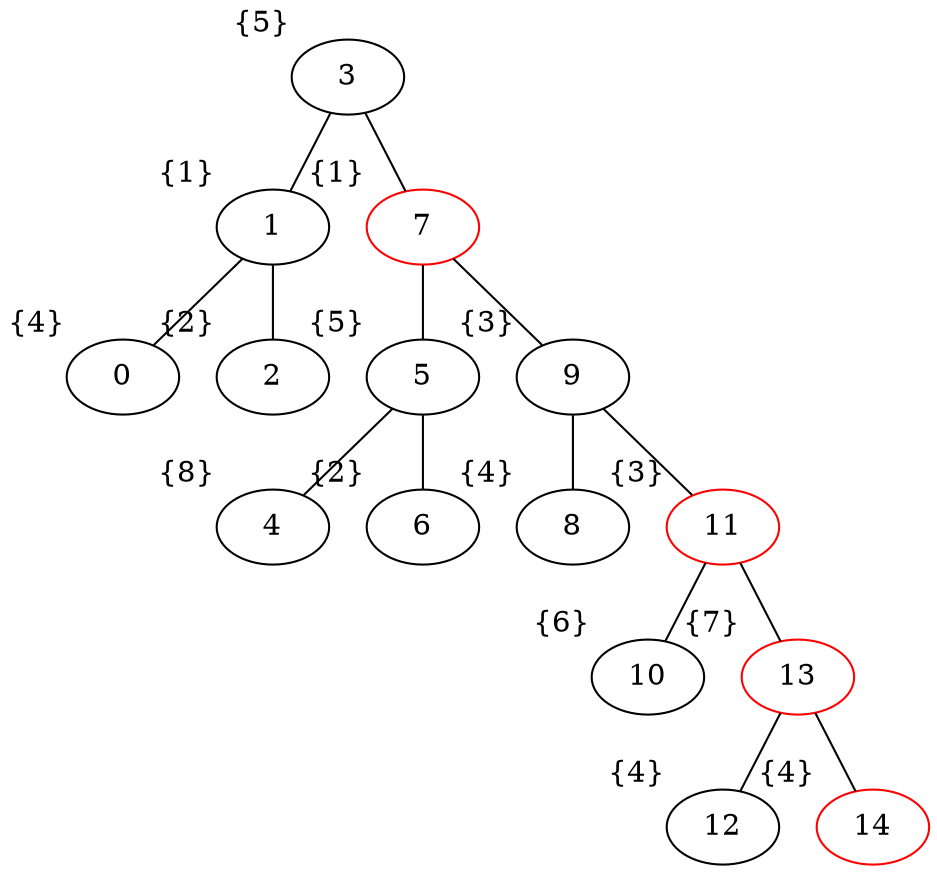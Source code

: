 strict graph {
3 [color=black xlabel="{5}" ]
1 [color=black xlabel="{1}" ]
0 [color=black xlabel="{4}" ]
2 [color=black xlabel="{2}" ]
7 [color=red xlabel="{1}" ]
5 [color=black xlabel="{5}" ]
4 [color=black xlabel="{8}" ]
6 [color=black xlabel="{2}" ]
9 [color=black xlabel="{3}" ]
8 [color=black xlabel="{4}" ]
11 [color=red xlabel="{3}" ]
10 [color=black xlabel="{6}" ]
13 [color=red xlabel="{7}" ]
12 [color=black xlabel="{4}" ]
14 [color=red xlabel="{4}" ]

3 -- 1
3 -- 7
1 -- 0
1 -- 2
7 -- 5
7 -- 9
5 -- 4
5 -- 6
9 -- 8
9 -- 11
11 -- 10
11 -- 13
13 -- 12
13 -- 14

{rank=same; 3; }
{rank=same; 1; 7; }
{rank=same; 0; 2; 5; 9; }
{rank=same; 4; 6; 8; 11; }
{rank=same; 10; 13; }
{rank=same; 12; 14; }
}
